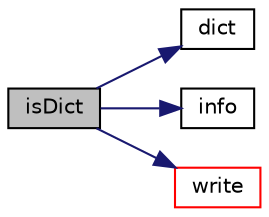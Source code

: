 digraph "isDict"
{
  bgcolor="transparent";
  edge [fontname="Helvetica",fontsize="10",labelfontname="Helvetica",labelfontsize="10"];
  node [fontname="Helvetica",fontsize="10",shape=record];
  rankdir="LR";
  Node741 [label="isDict",height=0.2,width=0.4,color="black", fillcolor="grey75", style="filled", fontcolor="black"];
  Node741 -> Node742 [color="midnightblue",fontsize="10",style="solid",fontname="Helvetica"];
  Node742 [label="dict",height=0.2,width=0.4,color="black",URL="$a27133.html#ab78af227b7df31772d6003526a5207ff",tooltip="Return dictionary. "];
  Node741 -> Node743 [color="midnightblue",fontsize="10",style="solid",fontname="Helvetica"];
  Node743 [label="info",height=0.2,width=0.4,color="black",URL="$a27133.html#a5559053d74ec5fc1709e8a2d073c77fa",tooltip="Return info proxy. "];
  Node741 -> Node744 [color="midnightblue",fontsize="10",style="solid",fontname="Helvetica"];
  Node744 [label="write",height=0.2,width=0.4,color="red",URL="$a27133.html#a293fdfec8bdfbd5c3913ab4c9f3454ff",tooltip="Write. "];
}
